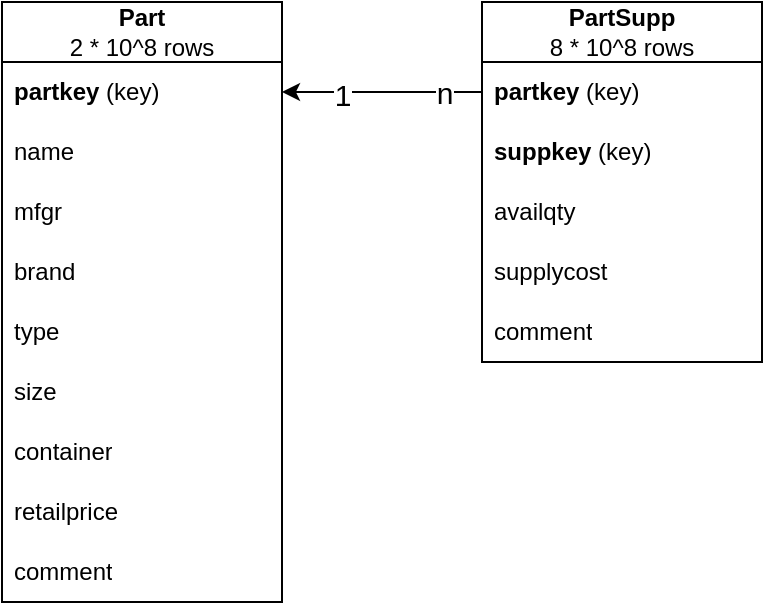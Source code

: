 <mxfile version="24.7.6">
  <diagram name="Seite-1" id="MLS26YraXbu5wgCqxEh2">
    <mxGraphModel dx="2266" dy="877" grid="1" gridSize="10" guides="1" tooltips="1" connect="1" arrows="1" fold="1" page="1" pageScale="1" pageWidth="827" pageHeight="1169" math="0" shadow="0">
      <root>
        <mxCell id="0" />
        <mxCell id="1" parent="0" />
        <mxCell id="4S33mHpsMEJNtjnCESfJ-1" value="&lt;b&gt;Part&lt;/b&gt;&lt;div&gt;2 * 10^8 rows&lt;/div&gt;" style="swimlane;fontStyle=0;childLayout=stackLayout;horizontal=1;startSize=30;horizontalStack=0;resizeParent=1;resizeParentMax=0;resizeLast=0;collapsible=1;marginBottom=0;whiteSpace=wrap;html=1;" vertex="1" parent="1">
          <mxGeometry x="160" y="160" width="140" height="300" as="geometry" />
        </mxCell>
        <mxCell id="4S33mHpsMEJNtjnCESfJ-2" value="&lt;b&gt;partkey &lt;/b&gt;(key)" style="text;strokeColor=none;fillColor=none;align=left;verticalAlign=middle;spacingLeft=4;spacingRight=4;overflow=hidden;points=[[0,0.5],[1,0.5]];portConstraint=eastwest;rotatable=0;whiteSpace=wrap;html=1;" vertex="1" parent="4S33mHpsMEJNtjnCESfJ-1">
          <mxGeometry y="30" width="140" height="30" as="geometry" />
        </mxCell>
        <mxCell id="4S33mHpsMEJNtjnCESfJ-3" value="name" style="text;strokeColor=none;fillColor=none;align=left;verticalAlign=middle;spacingLeft=4;spacingRight=4;overflow=hidden;points=[[0,0.5],[1,0.5]];portConstraint=eastwest;rotatable=0;whiteSpace=wrap;html=1;" vertex="1" parent="4S33mHpsMEJNtjnCESfJ-1">
          <mxGeometry y="60" width="140" height="30" as="geometry" />
        </mxCell>
        <mxCell id="4S33mHpsMEJNtjnCESfJ-4" value="mfgr" style="text;strokeColor=none;fillColor=none;align=left;verticalAlign=middle;spacingLeft=4;spacingRight=4;overflow=hidden;points=[[0,0.5],[1,0.5]];portConstraint=eastwest;rotatable=0;whiteSpace=wrap;html=1;" vertex="1" parent="4S33mHpsMEJNtjnCESfJ-1">
          <mxGeometry y="90" width="140" height="30" as="geometry" />
        </mxCell>
        <mxCell id="4S33mHpsMEJNtjnCESfJ-9" value="brand" style="text;strokeColor=none;fillColor=none;align=left;verticalAlign=middle;spacingLeft=4;spacingRight=4;overflow=hidden;points=[[0,0.5],[1,0.5]];portConstraint=eastwest;rotatable=0;whiteSpace=wrap;html=1;" vertex="1" parent="4S33mHpsMEJNtjnCESfJ-1">
          <mxGeometry y="120" width="140" height="30" as="geometry" />
        </mxCell>
        <mxCell id="4S33mHpsMEJNtjnCESfJ-10" value="type" style="text;strokeColor=none;fillColor=none;align=left;verticalAlign=middle;spacingLeft=4;spacingRight=4;overflow=hidden;points=[[0,0.5],[1,0.5]];portConstraint=eastwest;rotatable=0;whiteSpace=wrap;html=1;" vertex="1" parent="4S33mHpsMEJNtjnCESfJ-1">
          <mxGeometry y="150" width="140" height="30" as="geometry" />
        </mxCell>
        <mxCell id="4S33mHpsMEJNtjnCESfJ-11" value="size" style="text;strokeColor=none;fillColor=none;align=left;verticalAlign=middle;spacingLeft=4;spacingRight=4;overflow=hidden;points=[[0,0.5],[1,0.5]];portConstraint=eastwest;rotatable=0;whiteSpace=wrap;html=1;" vertex="1" parent="4S33mHpsMEJNtjnCESfJ-1">
          <mxGeometry y="180" width="140" height="30" as="geometry" />
        </mxCell>
        <mxCell id="4S33mHpsMEJNtjnCESfJ-12" value="container" style="text;strokeColor=none;fillColor=none;align=left;verticalAlign=middle;spacingLeft=4;spacingRight=4;overflow=hidden;points=[[0,0.5],[1,0.5]];portConstraint=eastwest;rotatable=0;whiteSpace=wrap;html=1;" vertex="1" parent="4S33mHpsMEJNtjnCESfJ-1">
          <mxGeometry y="210" width="140" height="30" as="geometry" />
        </mxCell>
        <mxCell id="4S33mHpsMEJNtjnCESfJ-13" value="retailprice" style="text;strokeColor=none;fillColor=none;align=left;verticalAlign=middle;spacingLeft=4;spacingRight=4;overflow=hidden;points=[[0,0.5],[1,0.5]];portConstraint=eastwest;rotatable=0;whiteSpace=wrap;html=1;" vertex="1" parent="4S33mHpsMEJNtjnCESfJ-1">
          <mxGeometry y="240" width="140" height="30" as="geometry" />
        </mxCell>
        <mxCell id="4S33mHpsMEJNtjnCESfJ-14" value="&lt;font style=&quot;font-size: 12px;&quot;&gt;comment&lt;/font&gt;" style="text;strokeColor=none;fillColor=none;align=left;verticalAlign=middle;spacingLeft=4;spacingRight=4;overflow=hidden;points=[[0,0.5],[1,0.5]];portConstraint=eastwest;rotatable=0;whiteSpace=wrap;html=1;" vertex="1" parent="4S33mHpsMEJNtjnCESfJ-1">
          <mxGeometry y="270" width="140" height="30" as="geometry" />
        </mxCell>
        <mxCell id="4S33mHpsMEJNtjnCESfJ-5" value="&lt;b&gt;PartSupp&lt;/b&gt;&lt;div&gt;8 * 10^8 rows&lt;/div&gt;" style="swimlane;fontStyle=0;childLayout=stackLayout;horizontal=1;startSize=30;horizontalStack=0;resizeParent=1;resizeParentMax=0;resizeLast=0;collapsible=1;marginBottom=0;whiteSpace=wrap;html=1;" vertex="1" parent="1">
          <mxGeometry x="400" y="160" width="140" height="180" as="geometry" />
        </mxCell>
        <mxCell id="4S33mHpsMEJNtjnCESfJ-6" value="&lt;b&gt;partkey &lt;/b&gt;(key)" style="text;strokeColor=none;fillColor=none;align=left;verticalAlign=middle;spacingLeft=4;spacingRight=4;overflow=hidden;points=[[0,0.5],[1,0.5]];portConstraint=eastwest;rotatable=0;whiteSpace=wrap;html=1;" vertex="1" parent="4S33mHpsMEJNtjnCESfJ-5">
          <mxGeometry y="30" width="140" height="30" as="geometry" />
        </mxCell>
        <mxCell id="4S33mHpsMEJNtjnCESfJ-7" value="&lt;b&gt;suppkey &lt;/b&gt;(key)" style="text;strokeColor=none;fillColor=none;align=left;verticalAlign=middle;spacingLeft=4;spacingRight=4;overflow=hidden;points=[[0,0.5],[1,0.5]];portConstraint=eastwest;rotatable=0;whiteSpace=wrap;html=1;" vertex="1" parent="4S33mHpsMEJNtjnCESfJ-5">
          <mxGeometry y="60" width="140" height="30" as="geometry" />
        </mxCell>
        <mxCell id="4S33mHpsMEJNtjnCESfJ-8" value="availqty" style="text;strokeColor=none;fillColor=none;align=left;verticalAlign=middle;spacingLeft=4;spacingRight=4;overflow=hidden;points=[[0,0.5],[1,0.5]];portConstraint=eastwest;rotatable=0;whiteSpace=wrap;html=1;" vertex="1" parent="4S33mHpsMEJNtjnCESfJ-5">
          <mxGeometry y="90" width="140" height="30" as="geometry" />
        </mxCell>
        <mxCell id="4S33mHpsMEJNtjnCESfJ-15" value="supplycost" style="text;strokeColor=none;fillColor=none;align=left;verticalAlign=middle;spacingLeft=4;spacingRight=4;overflow=hidden;points=[[0,0.5],[1,0.5]];portConstraint=eastwest;rotatable=0;whiteSpace=wrap;html=1;" vertex="1" parent="4S33mHpsMEJNtjnCESfJ-5">
          <mxGeometry y="120" width="140" height="30" as="geometry" />
        </mxCell>
        <mxCell id="4S33mHpsMEJNtjnCESfJ-16" value="comment" style="text;strokeColor=none;fillColor=none;align=left;verticalAlign=middle;spacingLeft=4;spacingRight=4;overflow=hidden;points=[[0,0.5],[1,0.5]];portConstraint=eastwest;rotatable=0;whiteSpace=wrap;html=1;" vertex="1" parent="4S33mHpsMEJNtjnCESfJ-5">
          <mxGeometry y="150" width="140" height="30" as="geometry" />
        </mxCell>
        <mxCell id="4S33mHpsMEJNtjnCESfJ-17" style="edgeStyle=orthogonalEdgeStyle;rounded=0;orthogonalLoop=1;jettySize=auto;html=1;" edge="1" parent="1" source="4S33mHpsMEJNtjnCESfJ-6" target="4S33mHpsMEJNtjnCESfJ-2">
          <mxGeometry relative="1" as="geometry" />
        </mxCell>
        <mxCell id="4S33mHpsMEJNtjnCESfJ-18" value="&lt;font style=&quot;font-size: 15px;&quot;&gt;1&lt;/font&gt;" style="edgeLabel;html=1;align=center;verticalAlign=middle;resizable=0;points=[];" vertex="1" connectable="0" parent="4S33mHpsMEJNtjnCESfJ-17">
          <mxGeometry x="0.816" y="1" relative="1" as="geometry">
            <mxPoint x="21" as="offset" />
          </mxGeometry>
        </mxCell>
        <mxCell id="4S33mHpsMEJNtjnCESfJ-19" value="&lt;font style=&quot;font-size: 15px;&quot;&gt;n&lt;/font&gt;" style="edgeLabel;html=1;align=center;verticalAlign=middle;resizable=0;points=[];" vertex="1" connectable="0" parent="4S33mHpsMEJNtjnCESfJ-17">
          <mxGeometry x="-0.887" relative="1" as="geometry">
            <mxPoint x="-14" as="offset" />
          </mxGeometry>
        </mxCell>
      </root>
    </mxGraphModel>
  </diagram>
</mxfile>
